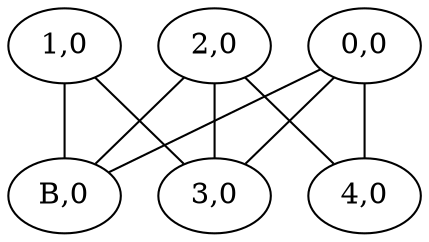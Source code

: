 strict graph "" {
	"0,0" -- "3,0"	[weight=4.627305160551242];
	"0,0" -- "4,0"	[weight=9.254363201463132];
	"0,0" -- "B,0"	[weight=4.627234555093909];
	"1,0" -- "3,0"	[weight=0.00010590872468571732];
	"1,0" -- "B,0"	[weight="3.5303267352126966e-05"];
	"2,0" -- "3,0"	[weight=4.627305160551242];
	"2,0" -- "4,0"	[weight=9.254363201463132];
	"2,0" -- "B,0"	[weight=4.627234555093909];
}
